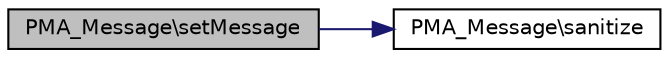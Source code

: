 digraph G
{
  edge [fontname="Helvetica",fontsize="10",labelfontname="Helvetica",labelfontsize="10"];
  node [fontname="Helvetica",fontsize="10",shape=record];
  rankdir="LR";
  Node1 [label="PMA_Message\\setMessage",height=0.2,width=0.4,color="black", fillcolor="grey75", style="filled" fontcolor="black"];
  Node1 -> Node2 [color="midnightblue",fontsize="10",style="solid",fontname="Helvetica"];
  Node2 [label="PMA_Message\\sanitize",height=0.2,width=0.4,color="black", fillcolor="white", style="filled",URL="$classPMA__Message.html#a971da833394ba273c6506108d696183a",tooltip="Sanitizes $message."];
}
